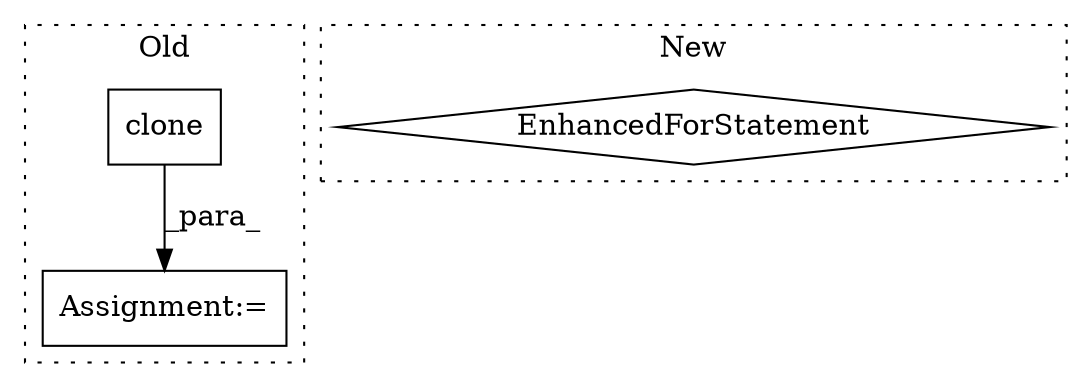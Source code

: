 digraph G {
subgraph cluster0 {
1 [label="clone" a="32" s="5041" l="7" shape="box"];
3 [label="Assignment:=" a="7" s="5033" l="1" shape="box"];
label = "Old";
style="dotted";
}
subgraph cluster1 {
2 [label="EnhancedForStatement" a="70" s="5009,5099" l="61,2" shape="diamond"];
label = "New";
style="dotted";
}
1 -> 3 [label="_para_"];
}